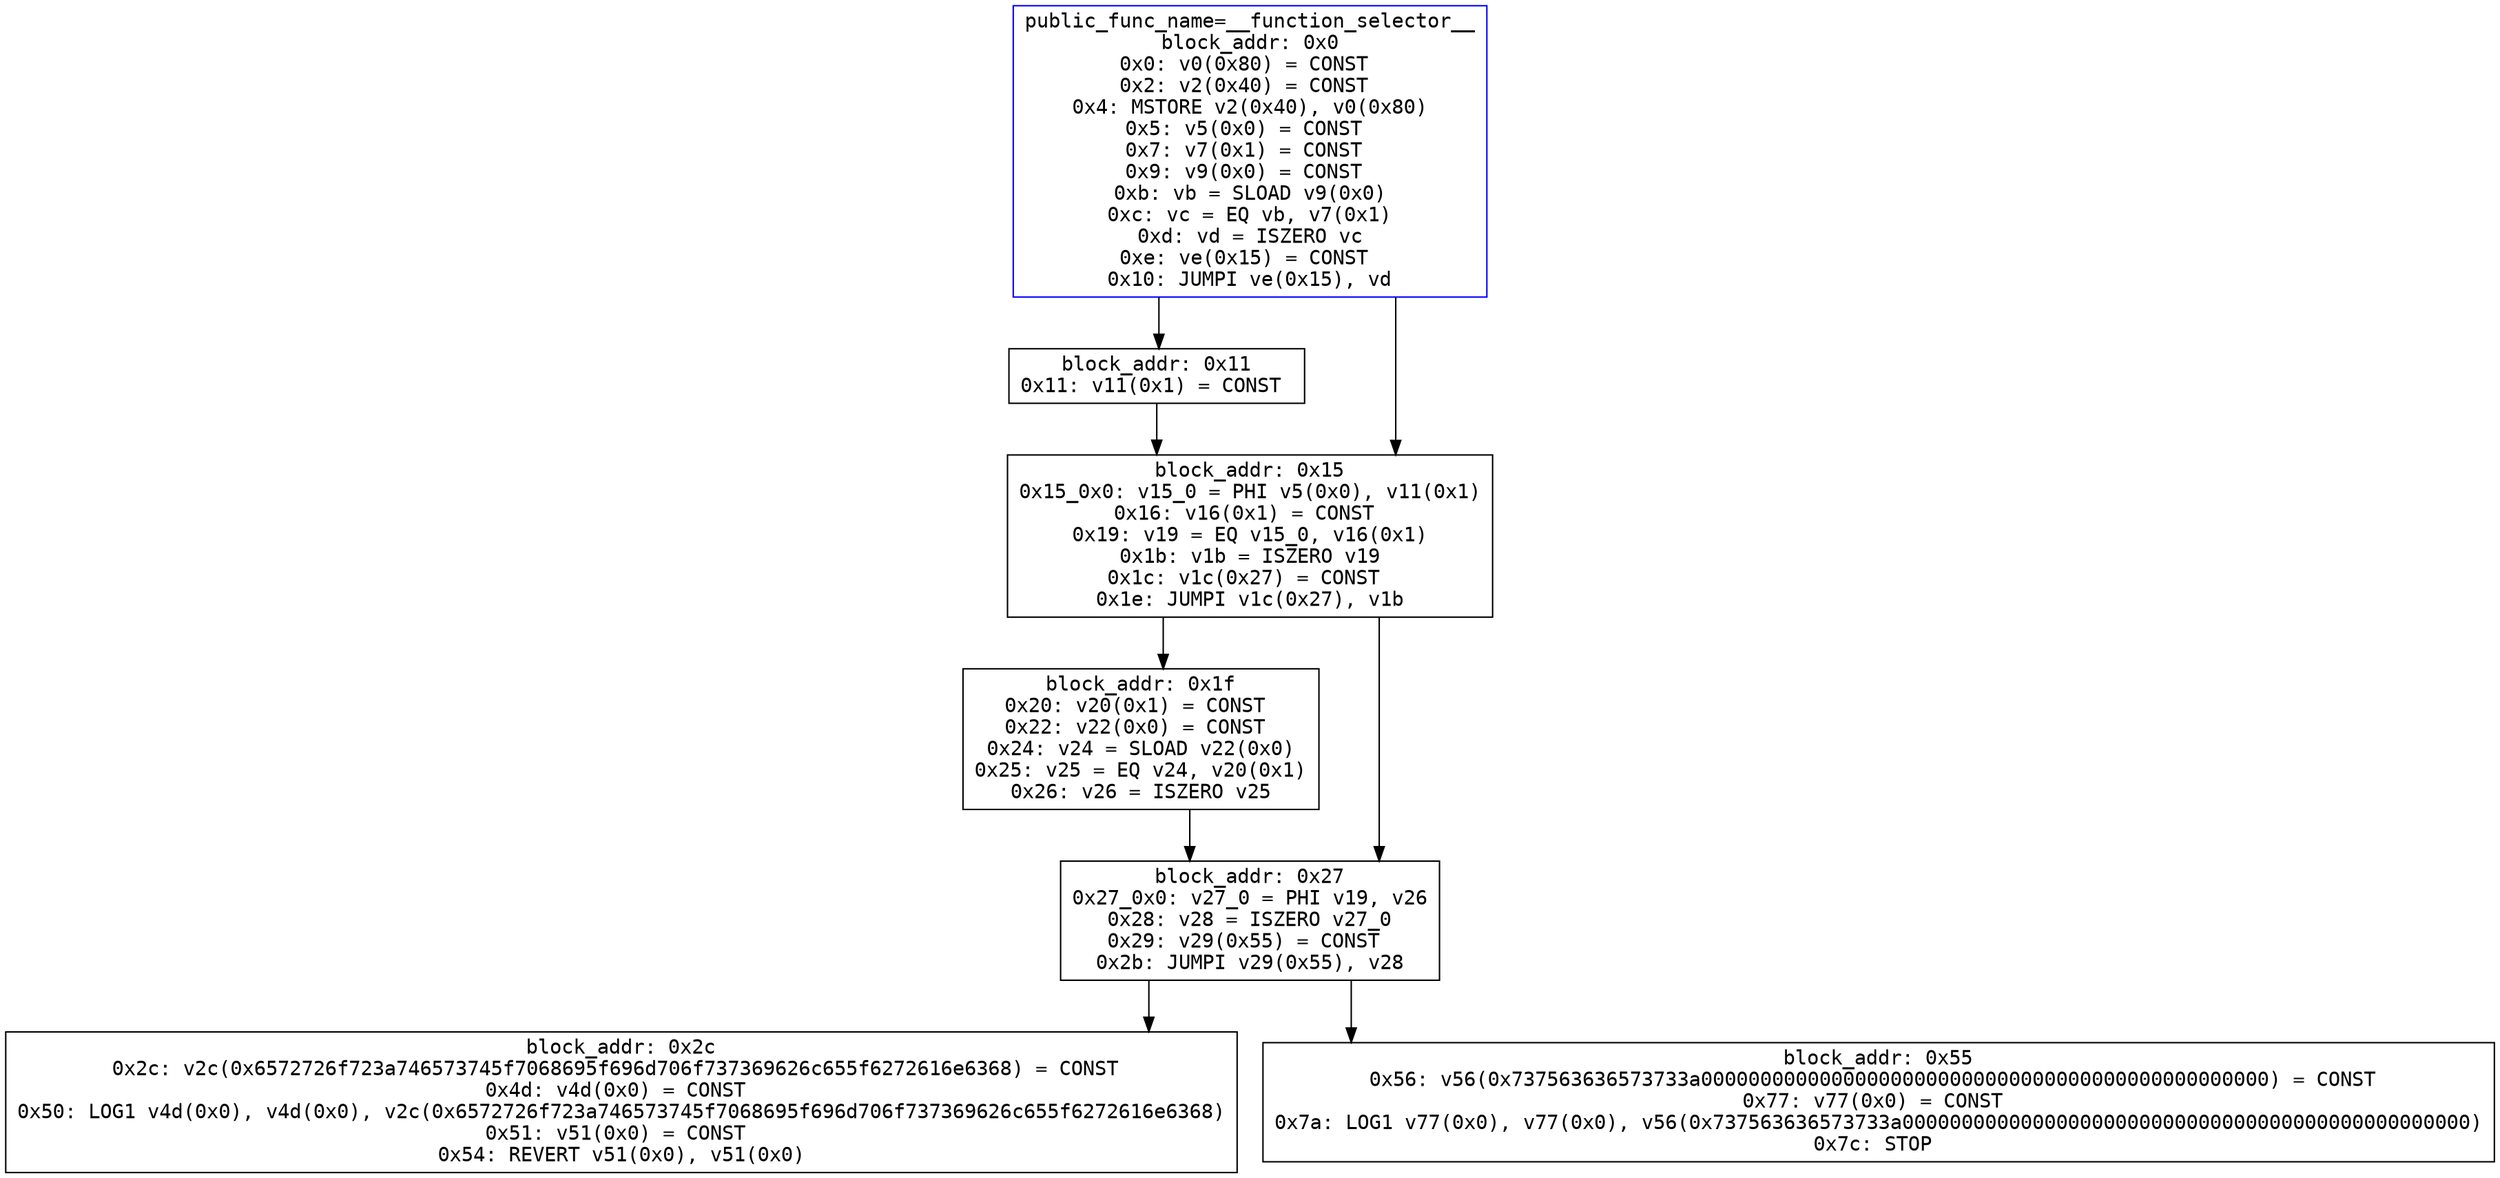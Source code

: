 digraph g {
	splines=ortho;
	node[fontname="courier"];
	"0x0" [shape=box, color=blue, label="public_func_name=__function_selector__
block_addr: 0x0
0x0: v0(0x80) = CONST 
0x2: v2(0x40) = CONST 
0x4: MSTORE v2(0x40), v0(0x80)
0x5: v5(0x0) = CONST 
0x7: v7(0x1) = CONST 
0x9: v9(0x0) = CONST 
0xb: vb = SLOAD v9(0x0)
0xc: vc = EQ vb, v7(0x1)
0xd: vd = ISZERO vc
0xe: ve(0x15) = CONST 
0x10: JUMPI ve(0x15), vd"];
	"0x11" [shape=box, color=black, label="block_addr: 0x11
0x11: v11(0x1) = CONST "];
	"0x15" [shape=box, color=black, label="block_addr: 0x15
0x15_0x0: v15_0 = PHI v5(0x0), v11(0x1)
0x16: v16(0x1) = CONST 
0x19: v19 = EQ v15_0, v16(0x1)
0x1b: v1b = ISZERO v19
0x1c: v1c(0x27) = CONST 
0x1e: JUMPI v1c(0x27), v1b"];
	"0x1f" [shape=box, color=black, label="block_addr: 0x1f
0x20: v20(0x1) = CONST 
0x22: v22(0x0) = CONST 
0x24: v24 = SLOAD v22(0x0)
0x25: v25 = EQ v24, v20(0x1)
0x26: v26 = ISZERO v25"];
	"0x27" [shape=box, color=black, label="block_addr: 0x27
0x27_0x0: v27_0 = PHI v19, v26
0x28: v28 = ISZERO v27_0
0x29: v29(0x55) = CONST 
0x2b: JUMPI v29(0x55), v28"];
	"0x2c" [shape=box, color=black, label="block_addr: 0x2c
0x2c: v2c(0x6572726f723a746573745f7068695f696d706f737369626c655f6272616e6368) = CONST 
0x4d: v4d(0x0) = CONST 
0x50: LOG1 v4d(0x0), v4d(0x0), v2c(0x6572726f723a746573745f7068695f696d706f737369626c655f6272616e6368)
0x51: v51(0x0) = CONST 
0x54: REVERT v51(0x0), v51(0x0)"];
	"0x55" [shape=box, color=black, label="block_addr: 0x55
0x56: v56(0x737563636573733a000000000000000000000000000000000000000000000000) = CONST 
0x77: v77(0x0) = CONST 
0x7a: LOG1 v77(0x0), v77(0x0), v56(0x737563636573733a000000000000000000000000000000000000000000000000)
0x7c: STOP "];

	"0x0" -> "0x11";
	"0x0" -> "0x15";
	"0x11" -> "0x15";
	"0x15" -> "0x1f";
	"0x15" -> "0x27";
	"0x1f" -> "0x27";
	"0x27" -> "0x2c";
	"0x27" -> "0x55";
}